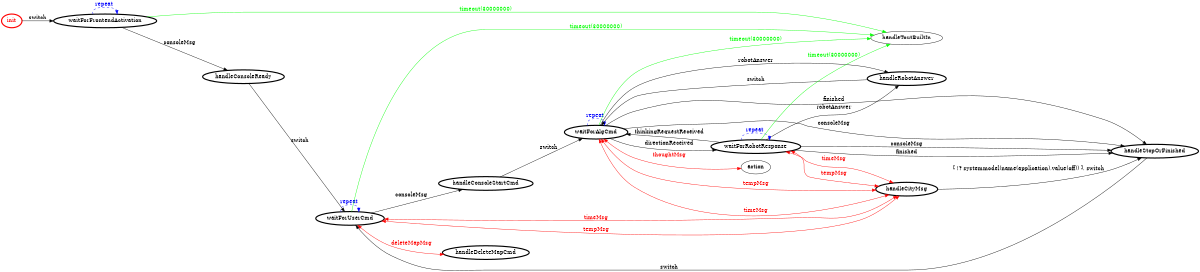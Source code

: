 /*
*
* A GraphViz DOT FSM description 
* Please use a GraphViz visualizer (like http://www.webgraphviz.com)
*  
*/

digraph finite_state_machine {
	rankdir=LR
	size="8,5"
	
	init [ color = red ][ fontcolor = red ][ penwidth = 3 ]
	handleCityMsg [ color = black ][ fontcolor = black ][ penwidth = 3 ]
	waitForAlgCmd [ color = black ][ fontcolor = black ][ penwidth = 3 ]
	handleStopOrFinished [ color = black ][ fontcolor = black ][ penwidth = 3 ]
	handleDeleteMapCmd [ color = black ][ fontcolor = black ][ penwidth = 3 ]
	handleConsoleStartCmd [ color = black ][ fontcolor = black ][ penwidth = 3 ]
	waitForFrontendActivation [ color = black ][ fontcolor = black ][ penwidth = 3 ]
	waitForUserCmd [ color = black ][ fontcolor = black ][ penwidth = 3 ]
	handleConsoleReady [ color = black ][ fontcolor = black ][ penwidth = 3 ]
	handleRobotAnswer [ color = black ][ fontcolor = black ][ penwidth = 3 ]
	waitForRobotResponse [ color = black ][ fontcolor = black ][ penwidth = 3 ]
	
	waitForAlgCmd -> waitForAlgCmd [ label = "repeat "][ style = dashed ][ color = blue ][ fontcolor = blue ]
	waitForRobotResponse -> handleToutBuiltIn [ label = "timeout(30000000)" ][ color = green ][ fontcolor = green ]
	waitForUserCmd -> handleConsoleStartCmd [ label = "consoleMsg" ][ color = black ][ fontcolor = black ]
	waitForRobotResponse -> handleCityMsg [ label = "tempMsg" ][ color = red ][ fontcolor = red ][ dir = both ]
	waitForUserCmd -> handleDeleteMapCmd [ label = "deleteMapMsg" ][ color = red ][ fontcolor = red ][ dir = both ]
	waitForFrontendActivation -> handleConsoleReady [ label = "consoleMsg" ][ color = black ][ fontcolor = black ]
	waitForRobotResponse -> handleCityMsg [ label = "timeMsg" ][ color = red ][ fontcolor = red ][ dir = both ]
	waitForAlgCmd -> handleCityMsg [ label = "tempMsg" ][ color = red ][ fontcolor = red ][ dir = both ]
	waitForUserCmd -> handleToutBuiltIn [ label = "timeout(30000000)" ][ color = green ][ fontcolor = green ]
	handleRobotAnswer -> waitForAlgCmd [ label = "switch" ][ color = black ][ fontcolor = black ]
	waitForAlgCmd -> waitForRobotResponse [ label = "directionReceived" ][ color = black ][ fontcolor = black ]
	waitForUserCmd -> handleCityMsg [ label = "timeMsg" ][ color = red ][ fontcolor = red ][ dir = both ]
	handleConsoleStartCmd -> waitForAlgCmd [ label = "switch" ][ color = black ][ fontcolor = black ]
	waitForRobotResponse -> handleRobotAnswer [ label = "robotAnswer" ][ color = black ][ fontcolor = black ]
	handleConsoleReady -> waitForUserCmd [ label = "switch" ][ color = black ][ fontcolor = black ]
	waitForAlgCmd -> handleToutBuiltIn [ label = "timeout(30000000)" ][ color = green ][ fontcolor = green ]
	waitForAlgCmd -> handleCityMsg [ label = "timeMsg" ][ color = red ][ fontcolor = red ][ dir = both ]
	waitForUserCmd -> waitForUserCmd [ label = "repeat "][ style = dashed ][ color = blue ][ fontcolor = blue ]
	waitForRobotResponse -> waitForRobotResponse [ label = "repeat "][ style = dashed ][ color = blue ][ fontcolor = blue ]
	init -> waitForFrontendActivation [ label = "switch" ][ color = black ][ fontcolor = black ]
	waitForAlgCmd -> handleRobotAnswer [ label = "robotAnswer" ][ color = black ][ fontcolor = black ]
	waitForUserCmd -> handleCityMsg [ label = "tempMsg" ][ color = red ][ fontcolor = red ][ dir = both ]
	waitForAlgCmd -> action [ label = "thoughtMsg" ][ color = red ][ fontcolor = red ][ dir = both ]
	handleCityMsg -> handleStopOrFinished [ label = "[ !? systemmodel(name(application),value(off)) ], switch" ][ color = black ][ fontcolor = black ]
	handleStopOrFinished -> waitForUserCmd [ label = "switch" ][ color = black ][ fontcolor = black ]
	waitForRobotResponse -> handleStopOrFinished [ label = "consoleMsg" ][ color = black ][ fontcolor = black ]
	waitForFrontendActivation -> handleToutBuiltIn [ label = "timeout(30000000)" ][ color = green ][ fontcolor = green ]
	waitForAlgCmd -> handleStopOrFinished [ label = "finished" ][ color = black ][ fontcolor = black ]
	waitForFrontendActivation -> waitForFrontendActivation [ label = "repeat "][ style = dashed ][ color = blue ][ fontcolor = blue ]
	waitForRobotResponse -> waitForAlgCmd [ label = "thinkingRequestReceived" ][ color = black ][ fontcolor = black ]
	waitForAlgCmd -> handleStopOrFinished [ label = "consoleMsg" ][ color = black ][ fontcolor = black ]
	waitForRobotResponse -> handleStopOrFinished [ label = "finished" ][ color = black ][ fontcolor = black ]
}
